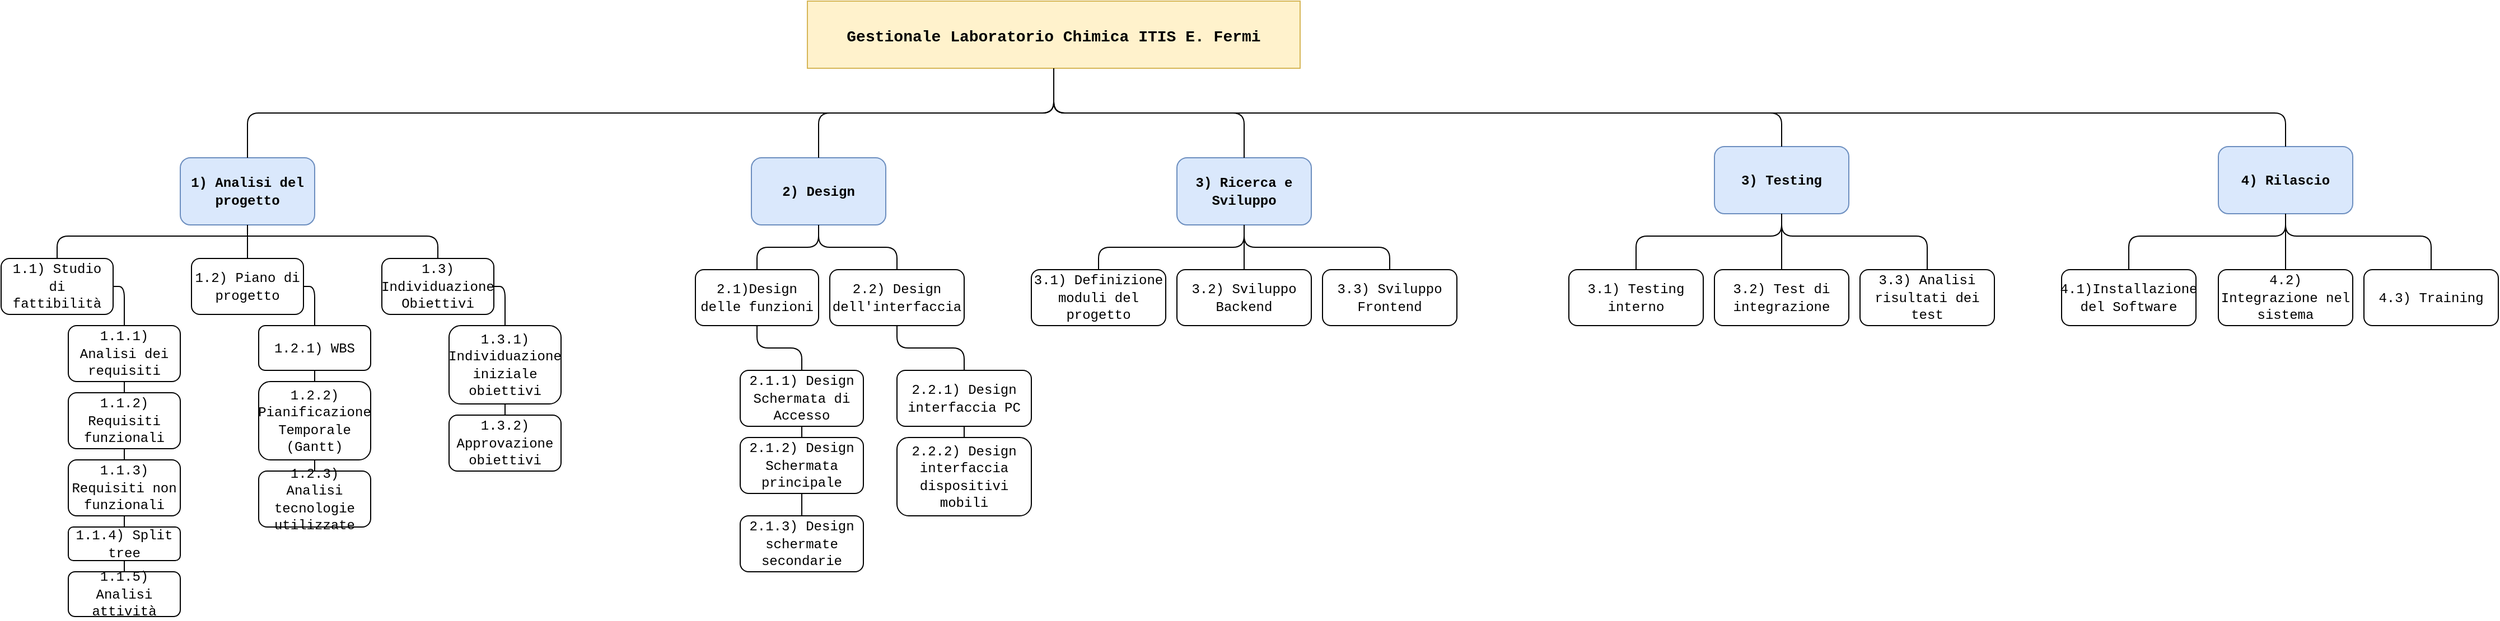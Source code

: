 <mxfile version="12.7.0" type="google"><diagram id="gLudkZKbPFSRH6nemy1E" name="Page-1"><mxGraphModel dx="1108" dy="706" grid="1" gridSize="10" guides="1" tooltips="1" connect="1" arrows="1" fold="1" page="1" pageScale="1" pageWidth="2339" pageHeight="3300" math="0" shadow="0"><root><mxCell id="0"/><mxCell id="1" parent="0"/><mxCell id="uwCQygGZfcRBNVv9s5Vt-1" value="&lt;font style=&quot;font-size: 14px&quot; face=&quot;Courier New&quot;&gt;&lt;b&gt;Gestionale Laboratorio Chimica ITIS E. Fermi&lt;/b&gt;&lt;/font&gt;" style="rounded=0;whiteSpace=wrap;html=1;fontSize=16;fillColor=#fff2cc;strokeColor=#d6b656;" parent="1" vertex="1"><mxGeometry x="800" y="20" width="440" height="60" as="geometry"/></mxCell><mxCell id="uwCQygGZfcRBNVv9s5Vt-8" value="" style="endArrow=none;html=1;entryX=0.5;entryY=1;entryDx=0;entryDy=0;" parent="1" target="uwCQygGZfcRBNVv9s5Vt-1" edge="1"><mxGeometry width="50" height="50" relative="1" as="geometry"><mxPoint x="400" y="120" as="sourcePoint"/><mxPoint x="230" y="120" as="targetPoint"/><Array as="points"><mxPoint x="1020" y="120"/></Array></mxGeometry></mxCell><mxCell id="uwCQygGZfcRBNVv9s5Vt-22" value="&lt;div&gt;&lt;font face=&quot;Courier New&quot;&gt;&lt;b&gt;1) Analisi del progetto&lt;/b&gt;&lt;/font&gt;&lt;/div&gt;" style="rounded=1;whiteSpace=wrap;html=1;fillColor=#dae8fc;strokeColor=#6c8ebf;" parent="1" vertex="1"><mxGeometry x="240" y="160" width="120" height="60" as="geometry"/></mxCell><mxCell id="uwCQygGZfcRBNVv9s5Vt-23" value="" style="endArrow=none;html=1;entryX=0.5;entryY=0;entryDx=0;entryDy=0;" parent="1" target="uwCQygGZfcRBNVv9s5Vt-22" edge="1"><mxGeometry width="50" height="50" relative="1" as="geometry"><mxPoint x="400" y="120" as="sourcePoint"/><mxPoint x="130" y="240" as="targetPoint"/><Array as="points"><mxPoint x="300" y="120"/></Array></mxGeometry></mxCell><mxCell id="uwCQygGZfcRBNVv9s5Vt-25" value="&lt;font face=&quot;Courier New&quot;&gt;1.1) Studio di fattibilità&lt;/font&gt;" style="rounded=1;whiteSpace=wrap;html=1;" parent="1" vertex="1"><mxGeometry x="80" y="250" width="100" height="50" as="geometry"/></mxCell><mxCell id="uwCQygGZfcRBNVv9s5Vt-27" value="&lt;div&gt;&lt;font face=&quot;Courier New&quot;&gt;1.1.1) Analisi dei requisiti&lt;/font&gt;&lt;/div&gt;" style="rounded=1;whiteSpace=wrap;html=1;" parent="1" vertex="1"><mxGeometry x="140" y="310" width="100" height="50" as="geometry"/></mxCell><mxCell id="uwCQygGZfcRBNVv9s5Vt-29" value="&lt;font face=&quot;Courier New&quot;&gt;1.1.2) Requisiti funzionali&lt;/font&gt;" style="rounded=1;whiteSpace=wrap;html=1;" parent="1" vertex="1"><mxGeometry x="140" y="370" width="100" height="50" as="geometry"/></mxCell><mxCell id="uwCQygGZfcRBNVv9s5Vt-34" value="" style="endArrow=none;html=1;entryX=0.5;entryY=1;entryDx=0;entryDy=0;exitX=0.5;exitY=0;exitDx=0;exitDy=0;" parent="1" source="uwCQygGZfcRBNVv9s5Vt-29" target="uwCQygGZfcRBNVv9s5Vt-27" edge="1"><mxGeometry width="50" height="50" relative="1" as="geometry"><mxPoint x="80" y="520" as="sourcePoint"/><mxPoint x="130" y="470" as="targetPoint"/></mxGeometry></mxCell><mxCell id="uwCQygGZfcRBNVv9s5Vt-35" value="" style="endArrow=none;html=1;entryX=1;entryY=0.5;entryDx=0;entryDy=0;exitX=0.5;exitY=0;exitDx=0;exitDy=0;" parent="1" source="uwCQygGZfcRBNVv9s5Vt-27" target="uwCQygGZfcRBNVv9s5Vt-25" edge="1"><mxGeometry width="50" height="50" relative="1" as="geometry"><mxPoint x="80" y="490" as="sourcePoint"/><mxPoint x="130" y="440" as="targetPoint"/><Array as="points"><mxPoint x="190" y="275"/></Array></mxGeometry></mxCell><mxCell id="uwCQygGZfcRBNVv9s5Vt-36" value="&lt;font face=&quot;Courier New&quot;&gt;1.1.3) Requisiti non funzionali&lt;/font&gt;" style="rounded=1;whiteSpace=wrap;html=1;" parent="1" vertex="1"><mxGeometry x="140" y="430" width="100" height="50" as="geometry"/></mxCell><mxCell id="uwCQygGZfcRBNVv9s5Vt-37" value="" style="endArrow=none;html=1;entryX=0.5;entryY=1;entryDx=0;entryDy=0;exitX=0.5;exitY=0;exitDx=0;exitDy=0;" parent="1" source="uwCQygGZfcRBNVv9s5Vt-36" target="uwCQygGZfcRBNVv9s5Vt-29" edge="1"><mxGeometry width="50" height="50" relative="1" as="geometry"><mxPoint x="80" y="550" as="sourcePoint"/><mxPoint x="130" y="500" as="targetPoint"/></mxGeometry></mxCell><mxCell id="uwCQygGZfcRBNVv9s5Vt-38" value="&lt;div&gt;&lt;font face=&quot;Courier New&quot;&gt;1.1.4) Split tree&lt;/font&gt;&lt;/div&gt;" style="rounded=1;whiteSpace=wrap;html=1;" parent="1" vertex="1"><mxGeometry x="140" y="490" width="100" height="30" as="geometry"/></mxCell><mxCell id="uwCQygGZfcRBNVv9s5Vt-39" value="" style="endArrow=none;html=1;entryX=0.5;entryY=1;entryDx=0;entryDy=0;exitX=0.5;exitY=0;exitDx=0;exitDy=0;" parent="1" source="uwCQygGZfcRBNVv9s5Vt-38" target="uwCQygGZfcRBNVv9s5Vt-36" edge="1"><mxGeometry width="50" height="50" relative="1" as="geometry"><mxPoint x="70" y="590" as="sourcePoint"/><mxPoint x="120" y="540" as="targetPoint"/></mxGeometry></mxCell><mxCell id="uwCQygGZfcRBNVv9s5Vt-40" value="&lt;div&gt;&lt;font face=&quot;Courier New&quot;&gt;1.1.5) Analisi attività&lt;/font&gt;&lt;/div&gt;" style="rounded=1;whiteSpace=wrap;html=1;" parent="1" vertex="1"><mxGeometry x="140" y="530" width="100" height="40" as="geometry"/></mxCell><mxCell id="uwCQygGZfcRBNVv9s5Vt-43" value="" style="endArrow=none;html=1;entryX=0.5;entryY=1;entryDx=0;entryDy=0;exitX=0.5;exitY=0;exitDx=0;exitDy=0;" parent="1" source="uwCQygGZfcRBNVv9s5Vt-40" target="uwCQygGZfcRBNVv9s5Vt-38" edge="1"><mxGeometry width="50" height="50" relative="1" as="geometry"><mxPoint x="190" y="530" as="sourcePoint"/><mxPoint x="120" y="620" as="targetPoint"/></mxGeometry></mxCell><mxCell id="uwCQygGZfcRBNVv9s5Vt-47" value="&lt;div&gt;&lt;font face=&quot;Courier New&quot;&gt;1.2) Piano di progetto&lt;/font&gt;&lt;/div&gt;" style="rounded=1;whiteSpace=wrap;html=1;" parent="1" vertex="1"><mxGeometry x="250" y="250" width="100" height="50" as="geometry"/></mxCell><mxCell id="uwCQygGZfcRBNVv9s5Vt-53" value="&lt;font face=&quot;Courier New&quot;&gt;1.2.1) WBS&lt;/font&gt;" style="rounded=1;whiteSpace=wrap;html=1;" parent="1" vertex="1"><mxGeometry x="310" y="310" width="100" height="40" as="geometry"/></mxCell><mxCell id="uwCQygGZfcRBNVv9s5Vt-56" value="" style="endArrow=none;html=1;entryX=1;entryY=0.5;entryDx=0;entryDy=0;exitX=0.5;exitY=0;exitDx=0;exitDy=0;" parent="1" source="uwCQygGZfcRBNVv9s5Vt-53" target="uwCQygGZfcRBNVv9s5Vt-47" edge="1"><mxGeometry width="50" height="50" relative="1" as="geometry"><mxPoint x="380" y="310" as="sourcePoint"/><mxPoint x="120" y="590" as="targetPoint"/><Array as="points"><mxPoint x="360" y="275"/></Array></mxGeometry></mxCell><mxCell id="uwCQygGZfcRBNVv9s5Vt-57" value="&lt;font face=&quot;Courier New&quot;&gt;1.2.2) Pianificazione Temporale (Gantt)&lt;/font&gt;" style="rounded=1;whiteSpace=wrap;html=1;" parent="1" vertex="1"><mxGeometry x="310" y="360" width="100" height="70" as="geometry"/></mxCell><mxCell id="uwCQygGZfcRBNVv9s5Vt-58" value="&lt;font face=&quot;Courier New&quot;&gt;1.2.3) Analisi tecnologie utilizzate&lt;/font&gt;" style="rounded=1;whiteSpace=wrap;html=1;" parent="1" vertex="1"><mxGeometry x="310" y="440" width="100" height="50" as="geometry"/></mxCell><mxCell id="uwCQygGZfcRBNVv9s5Vt-61" value="" style="endArrow=none;html=1;entryX=0.5;entryY=1;entryDx=0;entryDy=0;exitX=0.5;exitY=0;exitDx=0;exitDy=0;" parent="1" source="uwCQygGZfcRBNVv9s5Vt-57" target="uwCQygGZfcRBNVv9s5Vt-53" edge="1"><mxGeometry width="50" height="50" relative="1" as="geometry"><mxPoint x="70" y="640" as="sourcePoint"/><mxPoint x="120" y="590" as="targetPoint"/></mxGeometry></mxCell><mxCell id="uwCQygGZfcRBNVv9s5Vt-62" value="" style="endArrow=none;html=1;entryX=0.5;entryY=1;entryDx=0;entryDy=0;exitX=0.5;exitY=0;exitDx=0;exitDy=0;" parent="1" source="uwCQygGZfcRBNVv9s5Vt-58" target="uwCQygGZfcRBNVv9s5Vt-57" edge="1"><mxGeometry width="50" height="50" relative="1" as="geometry"><mxPoint x="360" y="460" as="sourcePoint"/><mxPoint x="370" y="380" as="targetPoint"/></mxGeometry></mxCell><mxCell id="aqoGc1DX-6544hBjVU6M-3" value="&lt;div&gt;&lt;font face=&quot;Courier New&quot;&gt;1.3) Individuazione Obiettivi&lt;br&gt;&lt;/font&gt;&lt;/div&gt;" style="rounded=1;whiteSpace=wrap;html=1;" vertex="1" parent="1"><mxGeometry x="420" y="250" width="100" height="50" as="geometry"/></mxCell><mxCell id="aqoGc1DX-6544hBjVU6M-4" value="" style="endArrow=none;html=1;entryX=0.5;entryY=0;entryDx=0;entryDy=0;exitX=0.5;exitY=0;exitDx=0;exitDy=0;" edge="1" parent="1" source="uwCQygGZfcRBNVv9s5Vt-25" target="aqoGc1DX-6544hBjVU6M-3"><mxGeometry width="50" height="50" relative="1" as="geometry"><mxPoint x="270" y="230" as="sourcePoint"/><mxPoint x="120" y="590" as="targetPoint"/><Array as="points"><mxPoint x="130" y="230"/><mxPoint x="470" y="230"/></Array></mxGeometry></mxCell><mxCell id="aqoGc1DX-6544hBjVU6M-5" value="" style="endArrow=none;html=1;exitX=1;exitY=0.5;exitDx=0;exitDy=0;entryX=0.5;entryY=0;entryDx=0;entryDy=0;" edge="1" parent="1" source="aqoGc1DX-6544hBjVU6M-3" target="aqoGc1DX-6544hBjVU6M-7"><mxGeometry width="50" height="50" relative="1" as="geometry"><mxPoint x="70" y="640" as="sourcePoint"/><mxPoint x="530" y="310" as="targetPoint"/><Array as="points"><mxPoint x="530" y="275"/></Array></mxGeometry></mxCell><mxCell id="aqoGc1DX-6544hBjVU6M-7" value="&lt;font face=&quot;Courier New&quot;&gt;1.3.1) &lt;br&gt;Individuazione iniziale obiettivi &lt;/font&gt;" style="rounded=1;whiteSpace=wrap;html=1;" vertex="1" parent="1"><mxGeometry x="480" y="310" width="100" height="70" as="geometry"/></mxCell><mxCell id="aqoGc1DX-6544hBjVU6M-11" value="&lt;div&gt;&lt;font face=&quot;Courier New&quot;&gt;1.3.2) Approvazione obiettivi &lt;br&gt;&lt;/font&gt;&lt;/div&gt;" style="rounded=1;whiteSpace=wrap;html=1;" vertex="1" parent="1"><mxGeometry x="480" y="390" width="100" height="50" as="geometry"/></mxCell><mxCell id="aqoGc1DX-6544hBjVU6M-12" value="" style="endArrow=none;html=1;entryX=0.5;entryY=1;entryDx=0;entryDy=0;exitX=0.5;exitY=0;exitDx=0;exitDy=0;" edge="1" parent="1" source="aqoGc1DX-6544hBjVU6M-11" target="aqoGc1DX-6544hBjVU6M-7"><mxGeometry width="50" height="50" relative="1" as="geometry"><mxPoint x="70" y="640" as="sourcePoint"/><mxPoint x="120" y="590" as="targetPoint"/></mxGeometry></mxCell><mxCell id="aqoGc1DX-6544hBjVU6M-13" value="" style="endArrow=none;html=1;entryX=0.5;entryY=1;entryDx=0;entryDy=0;" edge="1" parent="1" target="uwCQygGZfcRBNVv9s5Vt-22"><mxGeometry width="50" height="50" relative="1" as="geometry"><mxPoint x="300" y="230" as="sourcePoint"/><mxPoint x="130" y="590" as="targetPoint"/></mxGeometry></mxCell><mxCell id="aqoGc1DX-6544hBjVU6M-14" value="" style="endArrow=none;html=1;exitX=0.5;exitY=0;exitDx=0;exitDy=0;" edge="1" parent="1" source="uwCQygGZfcRBNVv9s5Vt-47"><mxGeometry width="50" height="50" relative="1" as="geometry"><mxPoint x="80" y="640" as="sourcePoint"/><mxPoint x="300" y="230" as="targetPoint"/></mxGeometry></mxCell><mxCell id="aqoGc1DX-6544hBjVU6M-15" value="&lt;div&gt;&lt;font face=&quot;Courier New&quot;&gt;&lt;b&gt;2) Design&lt;br&gt;&lt;/b&gt;&lt;/font&gt;&lt;/div&gt;" style="rounded=1;whiteSpace=wrap;html=1;fillColor=#dae8fc;strokeColor=#6c8ebf;" vertex="1" parent="1"><mxGeometry x="750" y="160" width="120" height="60" as="geometry"/></mxCell><mxCell id="aqoGc1DX-6544hBjVU6M-16" value="&lt;div&gt;&lt;font face=&quot;Courier New&quot;&gt;&lt;b&gt;3) Testing&lt;/b&gt;&lt;/font&gt;&lt;/div&gt;" style="rounded=1;whiteSpace=wrap;html=1;fillColor=#dae8fc;strokeColor=#6c8ebf;" vertex="1" parent="1"><mxGeometry x="1610" y="150" width="120" height="60" as="geometry"/></mxCell><mxCell id="aqoGc1DX-6544hBjVU6M-17" value="&lt;div&gt;&lt;font face=&quot;Courier New&quot;&gt;&lt;b&gt;4) Rilascio&lt;/b&gt;&lt;/font&gt;&lt;/div&gt;" style="rounded=1;whiteSpace=wrap;html=1;fillColor=#dae8fc;strokeColor=#6c8ebf;" vertex="1" parent="1"><mxGeometry x="2060" y="150" width="120" height="60" as="geometry"/></mxCell><mxCell id="aqoGc1DX-6544hBjVU6M-19" value="&lt;div&gt;&lt;font face=&quot;Courier New&quot;&gt;2.1)Design delle funzioni&lt;br&gt;&lt;/font&gt;&lt;/div&gt;" style="rounded=1;whiteSpace=wrap;html=1;" vertex="1" parent="1"><mxGeometry x="700" y="260" width="110" height="50" as="geometry"/></mxCell><mxCell id="aqoGc1DX-6544hBjVU6M-20" value="&lt;div&gt;&lt;font face=&quot;Courier New&quot;&gt;2.2) Design&lt;/font&gt;&lt;/div&gt;&lt;div&gt;&lt;font face=&quot;Courier New&quot;&gt; dell'interfaccia&lt;br&gt;&lt;/font&gt;&lt;/div&gt;" style="rounded=1;whiteSpace=wrap;html=1;" vertex="1" parent="1"><mxGeometry x="820" y="260" width="120" height="50" as="geometry"/></mxCell><mxCell id="aqoGc1DX-6544hBjVU6M-21" value="" style="endArrow=none;html=1;entryX=0.5;entryY=1;entryDx=0;entryDy=0;exitX=0.5;exitY=0;exitDx=0;exitDy=0;" edge="1" parent="1" source="aqoGc1DX-6544hBjVU6M-20" target="aqoGc1DX-6544hBjVU6M-15"><mxGeometry width="50" height="50" relative="1" as="geometry"><mxPoint x="800" y="580" as="sourcePoint"/><mxPoint x="850" y="530" as="targetPoint"/><Array as="points"><mxPoint x="880" y="240"/><mxPoint x="810" y="240"/></Array></mxGeometry></mxCell><mxCell id="aqoGc1DX-6544hBjVU6M-22" value="" style="endArrow=none;html=1;entryX=0.5;entryY=1;entryDx=0;entryDy=0;exitX=0.5;exitY=0;exitDx=0;exitDy=0;" edge="1" parent="1" source="aqoGc1DX-6544hBjVU6M-19" target="aqoGc1DX-6544hBjVU6M-15"><mxGeometry width="50" height="50" relative="1" as="geometry"><mxPoint x="740" y="490" as="sourcePoint"/><mxPoint x="790" y="440" as="targetPoint"/><Array as="points"><mxPoint x="755" y="240"/><mxPoint x="810" y="240"/></Array></mxGeometry></mxCell><mxCell id="aqoGc1DX-6544hBjVU6M-24" value="&lt;font face=&quot;Courier New&quot;&gt;3.3) Analisi risultati dei test&lt;/font&gt;" style="rounded=1;whiteSpace=wrap;html=1;" vertex="1" parent="1"><mxGeometry x="1740" y="260" width="120" height="50" as="geometry"/></mxCell><mxCell id="aqoGc1DX-6544hBjVU6M-25" value="&lt;div&gt;&lt;font face=&quot;Courier New&quot;&gt;3.1) Testing interno&lt;br&gt;&lt;/font&gt;&lt;/div&gt;" style="rounded=1;whiteSpace=wrap;html=1;" vertex="1" parent="1"><mxGeometry x="1480" y="260" width="120" height="50" as="geometry"/></mxCell><mxCell id="aqoGc1DX-6544hBjVU6M-27" value="&lt;font face=&quot;Courier New&quot;&gt;3.2) Test di integrazione&lt;/font&gt;" style="rounded=1;whiteSpace=wrap;html=1;" vertex="1" parent="1"><mxGeometry x="1610" y="260" width="120" height="50" as="geometry"/></mxCell><mxCell id="aqoGc1DX-6544hBjVU6M-28" value="&lt;div&gt;&lt;font face=&quot;Courier New&quot;&gt;&lt;b&gt;3) Ricerca e Sviluppo&lt;/b&gt;&lt;/font&gt;&lt;/div&gt;" style="rounded=1;whiteSpace=wrap;html=1;fillColor=#dae8fc;strokeColor=#6c8ebf;" vertex="1" parent="1"><mxGeometry x="1130" y="160" width="120" height="60" as="geometry"/></mxCell><mxCell id="aqoGc1DX-6544hBjVU6M-29" value="&lt;div&gt;&lt;font face=&quot;Courier New&quot;&gt;3.1) Definizione moduli del progetto&lt;br&gt;&lt;/font&gt;&lt;/div&gt;" style="rounded=1;whiteSpace=wrap;html=1;" vertex="1" parent="1"><mxGeometry x="1000" y="260" width="120" height="50" as="geometry"/></mxCell><mxCell id="aqoGc1DX-6544hBjVU6M-30" value="&lt;font face=&quot;Courier New&quot;&gt;3.3) Sviluppo Frontend &lt;/font&gt;" style="rounded=1;whiteSpace=wrap;html=1;" vertex="1" parent="1"><mxGeometry x="1260" y="260" width="120" height="50" as="geometry"/></mxCell><mxCell id="aqoGc1DX-6544hBjVU6M-33" value="&lt;font face=&quot;Courier New&quot;&gt;3.2) Sviluppo Backend &lt;/font&gt;" style="rounded=1;whiteSpace=wrap;html=1;" vertex="1" parent="1"><mxGeometry x="1130" y="260" width="120" height="50" as="geometry"/></mxCell><mxCell id="aqoGc1DX-6544hBjVU6M-34" value="" style="endArrow=none;html=1;entryX=0.5;entryY=1;entryDx=0;entryDy=0;exitX=0.5;exitY=0;exitDx=0;exitDy=0;" edge="1" parent="1" source="aqoGc1DX-6544hBjVU6M-29" target="aqoGc1DX-6544hBjVU6M-28"><mxGeometry width="50" height="50" relative="1" as="geometry"><mxPoint x="1140" y="540" as="sourcePoint"/><mxPoint x="1190" y="490" as="targetPoint"/><Array as="points"><mxPoint x="1060" y="240"/><mxPoint x="1190" y="240"/></Array></mxGeometry></mxCell><mxCell id="aqoGc1DX-6544hBjVU6M-38" value="" style="endArrow=none;html=1;exitX=0.5;exitY=0;exitDx=0;exitDy=0;" edge="1" parent="1" source="aqoGc1DX-6544hBjVU6M-33"><mxGeometry width="50" height="50" relative="1" as="geometry"><mxPoint x="650" y="640" as="sourcePoint"/><mxPoint x="1190" y="220" as="targetPoint"/></mxGeometry></mxCell><mxCell id="aqoGc1DX-6544hBjVU6M-40" value="" style="endArrow=none;html=1;" edge="1" parent="1" source="aqoGc1DX-6544hBjVU6M-30"><mxGeometry width="50" height="50" relative="1" as="geometry"><mxPoint x="650" y="640" as="sourcePoint"/><mxPoint x="1190" y="220" as="targetPoint"/><Array as="points"><mxPoint x="1320" y="240"/><mxPoint x="1190" y="240"/></Array></mxGeometry></mxCell><mxCell id="aqoGc1DX-6544hBjVU6M-41" value="" style="endArrow=none;html=1;entryX=0.5;entryY=1;entryDx=0;entryDy=0;exitX=0.5;exitY=0;exitDx=0;exitDy=0;" edge="1" parent="1" source="aqoGc1DX-6544hBjVU6M-15" target="uwCQygGZfcRBNVv9s5Vt-1"><mxGeometry width="50" height="50" relative="1" as="geometry"><mxPoint x="490" y="640" as="sourcePoint"/><mxPoint x="540" y="590" as="targetPoint"/><Array as="points"><mxPoint x="810" y="120"/><mxPoint x="1020" y="120"/></Array></mxGeometry></mxCell><mxCell id="aqoGc1DX-6544hBjVU6M-42" value="" style="endArrow=none;html=1;entryX=0.5;entryY=1;entryDx=0;entryDy=0;exitX=0.5;exitY=0;exitDx=0;exitDy=0;" edge="1" parent="1" source="aqoGc1DX-6544hBjVU6M-28" target="uwCQygGZfcRBNVv9s5Vt-1"><mxGeometry width="50" height="50" relative="1" as="geometry"><mxPoint x="490" y="640" as="sourcePoint"/><mxPoint x="540" y="590" as="targetPoint"/><Array as="points"><mxPoint x="1190" y="120"/><mxPoint x="1020" y="120"/></Array></mxGeometry></mxCell><mxCell id="aqoGc1DX-6544hBjVU6M-43" value="" style="endArrow=none;html=1;entryX=0.5;entryY=1;entryDx=0;entryDy=0;exitX=0.5;exitY=0;exitDx=0;exitDy=0;" edge="1" parent="1" source="aqoGc1DX-6544hBjVU6M-16" target="uwCQygGZfcRBNVv9s5Vt-1"><mxGeometry width="50" height="50" relative="1" as="geometry"><mxPoint x="490" y="710" as="sourcePoint"/><mxPoint x="540" y="660" as="targetPoint"/><Array as="points"><mxPoint x="1670" y="120"/><mxPoint x="1020" y="120"/></Array></mxGeometry></mxCell><mxCell id="aqoGc1DX-6544hBjVU6M-44" value="" style="endArrow=none;html=1;exitX=0.5;exitY=0;exitDx=0;exitDy=0;" edge="1" parent="1" source="aqoGc1DX-6544hBjVU6M-17"><mxGeometry width="50" height="50" relative="1" as="geometry"><mxPoint x="980" y="640" as="sourcePoint"/><mxPoint x="1020" y="80" as="targetPoint"/><Array as="points"><mxPoint x="2120" y="120"/><mxPoint x="1020" y="120"/></Array></mxGeometry></mxCell><mxCell id="aqoGc1DX-6544hBjVU6M-45" value="&lt;div&gt;&lt;font face=&quot;Courier New&quot;&gt;4.1)Installazione del Software&lt;br&gt;&lt;/font&gt;&lt;/div&gt;" style="rounded=1;whiteSpace=wrap;html=1;" vertex="1" parent="1"><mxGeometry x="1920" y="260" width="120" height="50" as="geometry"/></mxCell><mxCell id="aqoGc1DX-6544hBjVU6M-46" value="&lt;font face=&quot;Courier New&quot;&gt;4.2) Integrazione nel sistema&lt;/font&gt;" style="rounded=1;whiteSpace=wrap;html=1;" vertex="1" parent="1"><mxGeometry x="2060" y="260" width="120" height="50" as="geometry"/></mxCell><mxCell id="aqoGc1DX-6544hBjVU6M-47" value="&lt;font face=&quot;Courier New&quot;&gt;4.3) Training&lt;/font&gt;" style="rounded=1;whiteSpace=wrap;html=1;" vertex="1" parent="1"><mxGeometry x="2190" y="260" width="120" height="50" as="geometry"/></mxCell><mxCell id="aqoGc1DX-6544hBjVU6M-48" value="" style="endArrow=none;html=1;exitX=0.5;exitY=0;exitDx=0;exitDy=0;entryX=0.5;entryY=1;entryDx=0;entryDy=0;" edge="1" parent="1" source="aqoGc1DX-6544hBjVU6M-47" target="aqoGc1DX-6544hBjVU6M-17"><mxGeometry width="50" height="50" relative="1" as="geometry"><mxPoint x="1110" y="640" as="sourcePoint"/><mxPoint x="2160" y="210" as="targetPoint"/><Array as="points"><mxPoint x="2250" y="230"/><mxPoint x="2120" y="230"/></Array></mxGeometry></mxCell><mxCell id="aqoGc1DX-6544hBjVU6M-49" value="" style="endArrow=none;html=1;entryX=0.5;entryY=1;entryDx=0;entryDy=0;exitX=0.5;exitY=0;exitDx=0;exitDy=0;" edge="1" parent="1" source="aqoGc1DX-6544hBjVU6M-46" target="aqoGc1DX-6544hBjVU6M-17"><mxGeometry width="50" height="50" relative="1" as="geometry"><mxPoint x="1110" y="710" as="sourcePoint"/><mxPoint x="1160" y="660" as="targetPoint"/></mxGeometry></mxCell><mxCell id="aqoGc1DX-6544hBjVU6M-50" value="" style="endArrow=none;html=1;entryX=0.5;entryY=1;entryDx=0;entryDy=0;exitX=0.5;exitY=0;exitDx=0;exitDy=0;" edge="1" parent="1" source="aqoGc1DX-6544hBjVU6M-45" target="aqoGc1DX-6544hBjVU6M-17"><mxGeometry width="50" height="50" relative="1" as="geometry"><mxPoint x="1110" y="780" as="sourcePoint"/><mxPoint x="1160" y="730" as="targetPoint"/><Array as="points"><mxPoint x="1980" y="230"/><mxPoint x="2120" y="230"/></Array></mxGeometry></mxCell><mxCell id="aqoGc1DX-6544hBjVU6M-51" value="" style="endArrow=none;html=1;entryX=0.5;entryY=1;entryDx=0;entryDy=0;exitX=0.5;exitY=0;exitDx=0;exitDy=0;" edge="1" parent="1" source="aqoGc1DX-6544hBjVU6M-24" target="aqoGc1DX-6544hBjVU6M-16"><mxGeometry width="50" height="50" relative="1" as="geometry"><mxPoint x="1110" y="850" as="sourcePoint"/><mxPoint x="1160" y="800" as="targetPoint"/><Array as="points"><mxPoint x="1800" y="230"/><mxPoint x="1670" y="230"/></Array></mxGeometry></mxCell><mxCell id="aqoGc1DX-6544hBjVU6M-52" value="" style="endArrow=none;html=1;entryX=0.5;entryY=1;entryDx=0;entryDy=0;exitX=0.5;exitY=0;exitDx=0;exitDy=0;" edge="1" parent="1" source="aqoGc1DX-6544hBjVU6M-27" target="aqoGc1DX-6544hBjVU6M-16"><mxGeometry width="50" height="50" relative="1" as="geometry"><mxPoint x="1110" y="920" as="sourcePoint"/><mxPoint x="1160" y="870" as="targetPoint"/></mxGeometry></mxCell><mxCell id="aqoGc1DX-6544hBjVU6M-53" value="" style="endArrow=none;html=1;entryX=0.5;entryY=1;entryDx=0;entryDy=0;exitX=0.5;exitY=0;exitDx=0;exitDy=0;" edge="1" parent="1" source="aqoGc1DX-6544hBjVU6M-25" target="aqoGc1DX-6544hBjVU6M-16"><mxGeometry width="50" height="50" relative="1" as="geometry"><mxPoint x="1110" y="990" as="sourcePoint"/><mxPoint x="1160" y="940" as="targetPoint"/><Array as="points"><mxPoint x="1540" y="230"/><mxPoint x="1670" y="230"/></Array></mxGeometry></mxCell><mxCell id="aqoGc1DX-6544hBjVU6M-58" value="&lt;div&gt;&lt;font face=&quot;Courier New&quot;&gt;2.2.1) Design interfaccia PC&lt;/font&gt;&lt;/div&gt;" style="rounded=1;whiteSpace=wrap;html=1;" vertex="1" parent="1"><mxGeometry x="880" y="350" width="120" height="50" as="geometry"/></mxCell><mxCell id="aqoGc1DX-6544hBjVU6M-59" value="&lt;font face=&quot;Courier New&quot;&gt;2.2.2) Design interfaccia dispositivi mobili&lt;/font&gt;" style="rounded=1;whiteSpace=wrap;html=1;" vertex="1" parent="1"><mxGeometry x="880" y="410" width="120" height="70" as="geometry"/></mxCell><mxCell id="aqoGc1DX-6544hBjVU6M-60" value="&lt;div&gt;&lt;font face=&quot;Courier New&quot;&gt;2.1.1) Design Schermata di Accesso&lt;br&gt;&lt;/font&gt;&lt;/div&gt;" style="rounded=1;whiteSpace=wrap;html=1;" vertex="1" parent="1"><mxGeometry x="740" y="350" width="110" height="50" as="geometry"/></mxCell><mxCell id="aqoGc1DX-6544hBjVU6M-61" value="&lt;font face=&quot;Courier New&quot;&gt;2.1.2) Design Schermata principale&lt;/font&gt;" style="rounded=1;whiteSpace=wrap;html=1;" vertex="1" parent="1"><mxGeometry x="740" y="410" width="110" height="50" as="geometry"/></mxCell><mxCell id="aqoGc1DX-6544hBjVU6M-62" value="&lt;font face=&quot;Courier New&quot;&gt;2.1.3) Design schermate secondarie&lt;/font&gt;" style="rounded=1;whiteSpace=wrap;html=1;" vertex="1" parent="1"><mxGeometry x="740" y="480" width="110" height="50" as="geometry"/></mxCell><mxCell id="aqoGc1DX-6544hBjVU6M-63" value="" style="endArrow=none;html=1;entryX=0.5;entryY=1;entryDx=0;entryDy=0;exitX=0.5;exitY=0;exitDx=0;exitDy=0;" edge="1" parent="1" source="aqoGc1DX-6544hBjVU6M-60" target="aqoGc1DX-6544hBjVU6M-19"><mxGeometry width="50" height="50" relative="1" as="geometry"><mxPoint x="540" y="640" as="sourcePoint"/><mxPoint x="590" y="590" as="targetPoint"/><Array as="points"><mxPoint x="795" y="330"/><mxPoint x="755" y="330"/></Array></mxGeometry></mxCell><mxCell id="aqoGc1DX-6544hBjVU6M-64" value="" style="endArrow=none;html=1;entryX=0.5;entryY=1;entryDx=0;entryDy=0;exitX=0.5;exitY=0;exitDx=0;exitDy=0;" edge="1" parent="1" source="aqoGc1DX-6544hBjVU6M-61" target="aqoGc1DX-6544hBjVU6M-60"><mxGeometry width="50" height="50" relative="1" as="geometry"><mxPoint x="540" y="710" as="sourcePoint"/><mxPoint x="590" y="660" as="targetPoint"/></mxGeometry></mxCell><mxCell id="aqoGc1DX-6544hBjVU6M-65" value="" style="endArrow=none;html=1;entryX=0.5;entryY=1;entryDx=0;entryDy=0;exitX=0.5;exitY=0;exitDx=0;exitDy=0;" edge="1" parent="1" source="aqoGc1DX-6544hBjVU6M-62" target="aqoGc1DX-6544hBjVU6M-61"><mxGeometry width="50" height="50" relative="1" as="geometry"><mxPoint x="540" y="780" as="sourcePoint"/><mxPoint x="590" y="730" as="targetPoint"/></mxGeometry></mxCell><mxCell id="aqoGc1DX-6544hBjVU6M-66" value="" style="endArrow=none;html=1;entryX=0.5;entryY=1;entryDx=0;entryDy=0;exitX=0.5;exitY=0;exitDx=0;exitDy=0;" edge="1" parent="1" source="aqoGc1DX-6544hBjVU6M-58" target="aqoGc1DX-6544hBjVU6M-20"><mxGeometry width="50" height="50" relative="1" as="geometry"><mxPoint x="540" y="850" as="sourcePoint"/><mxPoint x="590" y="800" as="targetPoint"/><Array as="points"><mxPoint x="940" y="330"/><mxPoint x="880" y="330"/></Array></mxGeometry></mxCell><mxCell id="aqoGc1DX-6544hBjVU6M-67" value="" style="endArrow=none;html=1;entryX=0.5;entryY=1;entryDx=0;entryDy=0;exitX=0.5;exitY=0;exitDx=0;exitDy=0;" edge="1" parent="1" source="aqoGc1DX-6544hBjVU6M-59" target="aqoGc1DX-6544hBjVU6M-58"><mxGeometry width="50" height="50" relative="1" as="geometry"><mxPoint x="540" y="920" as="sourcePoint"/><mxPoint x="590" y="870" as="targetPoint"/></mxGeometry></mxCell></root></mxGraphModel></diagram></mxfile>